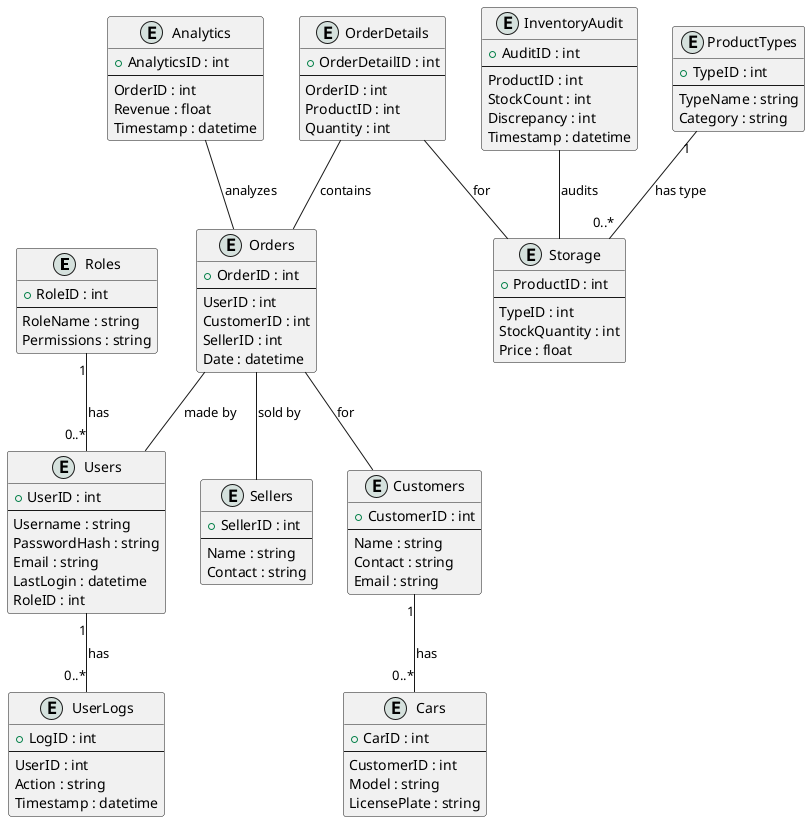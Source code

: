 @startuml
!define table(x) class x << (T,#FFAAAA) >>
!define entity(x) class x << (E,#D5E1DD) >>

entity("Roles") {
  + RoleID : int
  --
  RoleName : string
  Permissions : string
}

entity("Users") {
  + UserID : int
  --
  Username : string
  PasswordHash : string
  Email : string
  LastLogin : datetime
  RoleID : int
}

entity("UserLogs") {
  + LogID : int
  --
  UserID : int
  Action : string
  Timestamp : datetime
}

entity("Customers") {
  + CustomerID : int
  --
  Name : string
  Contact : string
  Email : string
}

entity("Cars") {
  + CarID : int
  --
  CustomerID : int
  Model : string
  LicensePlate : string
}

entity("Sellers") {
  + SellerID : int
  --
  Name : string
  Contact : string
}

entity("ProductTypes") {
  + TypeID : int
  --
  TypeName : string
  Category : string
}

entity("Storage") {
  + ProductID : int
  --
  TypeID : int
  StockQuantity : int
  Price : float
}

entity("Orders") {
  + OrderID : int
  --
  UserID : int
  CustomerID : int
  SellerID : int
  Date : datetime
}

entity("OrderDetails") {
  + OrderDetailID : int
  --
  OrderID : int
  ProductID : int
  Quantity : int
}

entity("Analytics") {
  + AnalyticsID : int
  --
  OrderID : int
  Revenue : float
  Timestamp : datetime
}

entity("InventoryAudit") {
  + AuditID : int
  --
  ProductID : int
  StockCount : int
  Discrepancy : int
  Timestamp : datetime
}

Roles "1" -- "0..*" Users : has
Users "1" -- "0..*" UserLogs : has
Customers "1" -- "0..*" Cars : has
Orders -- Users : made by
Orders -- Customers : for
Orders -- Sellers : sold by
OrderDetails -- Orders : contains
OrderDetails -- Storage : for
Analytics -- Orders : analyzes
InventoryAudit -- Storage : audits
ProductTypes "1" -- "0..*" Storage : has type
@enduml
